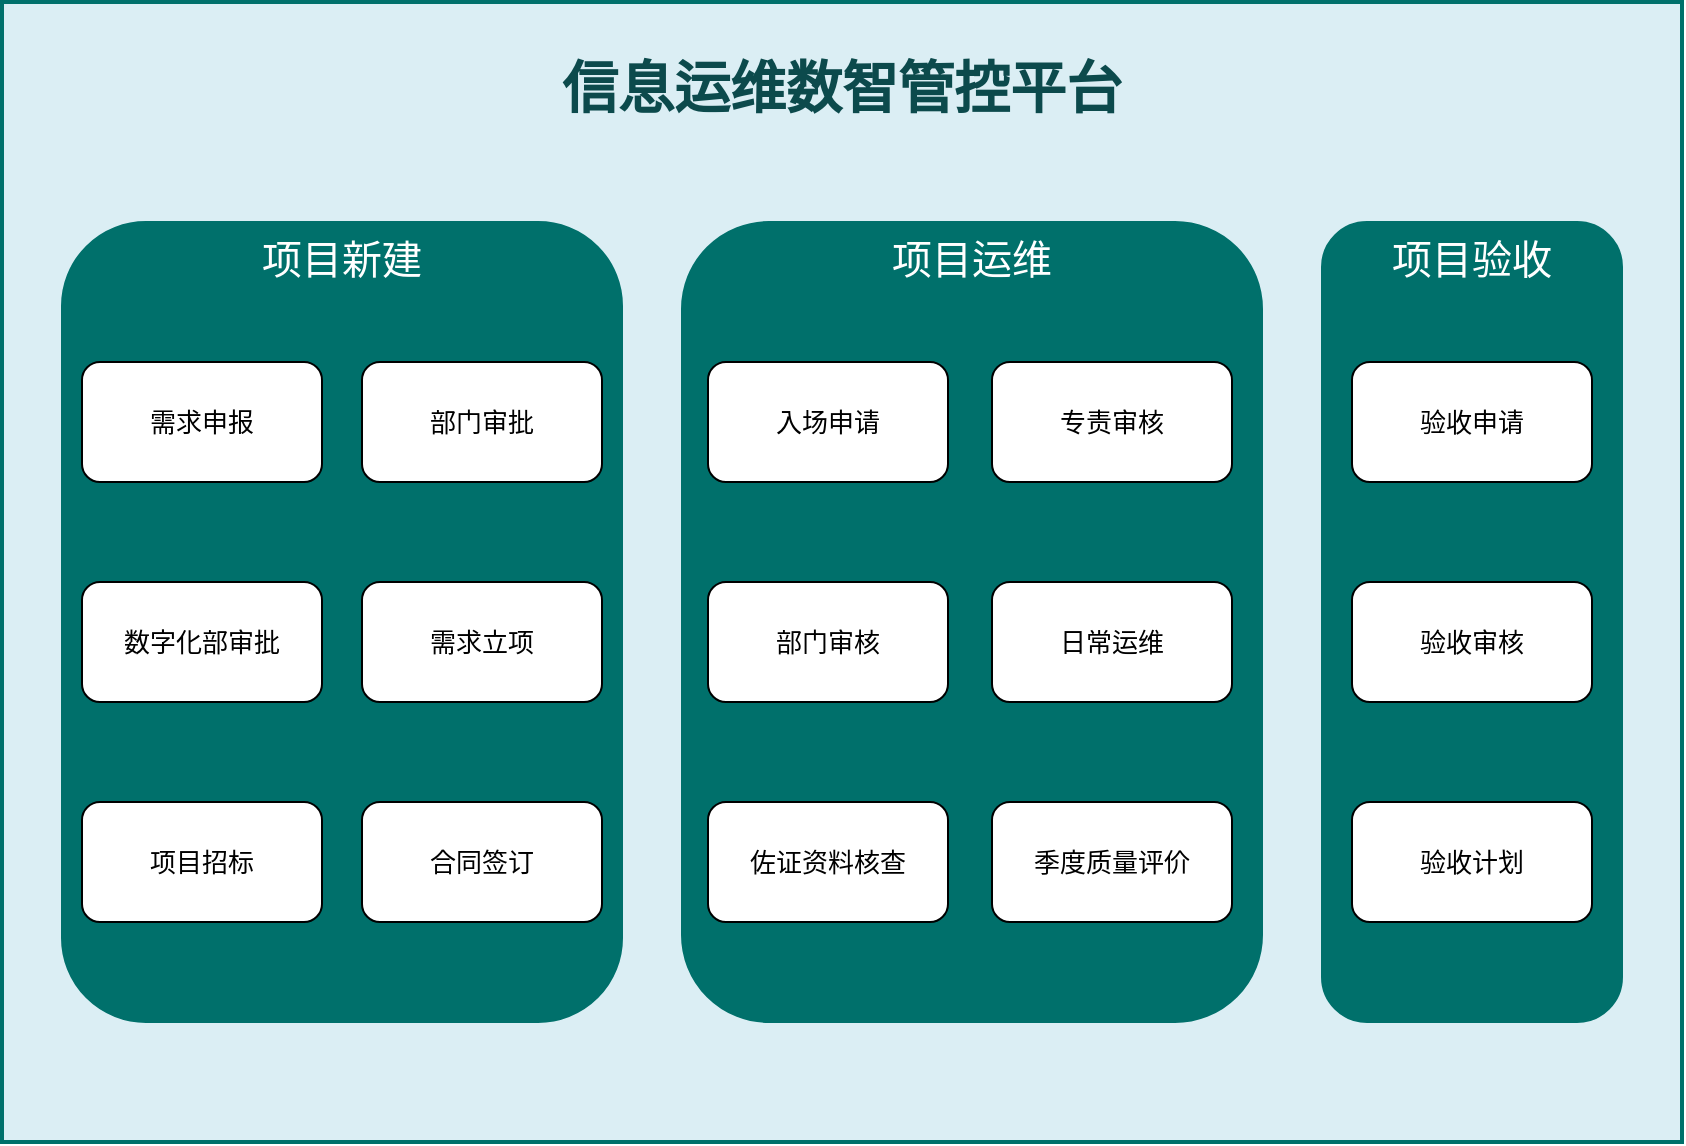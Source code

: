 <mxfile version="21.7.2" type="github">
  <diagram name="第 1 页" id="Ps2D1eNA88uoamYgQ0YJ">
    <mxGraphModel dx="2167" dy="1158" grid="1" gridSize="10" guides="1" tooltips="1" connect="1" arrows="1" fold="1" page="1" pageScale="1" pageWidth="1920" pageHeight="1200" math="0" shadow="0">
      <root>
        <mxCell id="0" />
        <mxCell id="1" parent="0" />
        <mxCell id="uwCnqsSgFnwAL1Oi17WA-2" value="信息运维数智管控平台" style="rounded=0;whiteSpace=wrap;html=1;verticalAlign=top;fontSize=28;spacingTop=20;strokeColor=#00706B;fillColor=#DBEEF4;fontColor=#0C4A4C;fontStyle=1;strokeWidth=2;" parent="1" vertex="1">
          <mxGeometry x="440" y="170" width="840" height="570" as="geometry" />
        </mxCell>
        <mxCell id="uwCnqsSgFnwAL1Oi17WA-3" value="项目新建" style="rounded=1;whiteSpace=wrap;html=1;fillColor=#00706B;fontColor=#FFFFFF;fontSize=20;strokeColor=#00706B;fontStyle=0;align=center;verticalAlign=top;" parent="1" vertex="1">
          <mxGeometry x="470" y="280" width="280" height="400" as="geometry" />
        </mxCell>
        <mxCell id="TOlJZ-k3IMX6XRpZ1SeO-2" value="需求申报" style="rounded=1;whiteSpace=wrap;html=1;fontSize=13;" vertex="1" parent="1">
          <mxGeometry x="480" y="350" width="120" height="60" as="geometry" />
        </mxCell>
        <mxCell id="TOlJZ-k3IMX6XRpZ1SeO-4" value="部门审批" style="rounded=1;whiteSpace=wrap;html=1;fontSize=13;" vertex="1" parent="1">
          <mxGeometry x="620" y="350" width="120" height="60" as="geometry" />
        </mxCell>
        <mxCell id="TOlJZ-k3IMX6XRpZ1SeO-5" value="数字化部审批" style="rounded=1;whiteSpace=wrap;html=1;fontSize=13;" vertex="1" parent="1">
          <mxGeometry x="480" y="460" width="120" height="60" as="geometry" />
        </mxCell>
        <mxCell id="TOlJZ-k3IMX6XRpZ1SeO-6" value="需求立项" style="rounded=1;whiteSpace=wrap;html=1;fontSize=13;" vertex="1" parent="1">
          <mxGeometry x="620" y="460" width="120" height="60" as="geometry" />
        </mxCell>
        <mxCell id="TOlJZ-k3IMX6XRpZ1SeO-9" value="项目招标" style="rounded=1;whiteSpace=wrap;html=1;fontSize=13;" vertex="1" parent="1">
          <mxGeometry x="480" y="570" width="120" height="60" as="geometry" />
        </mxCell>
        <mxCell id="TOlJZ-k3IMX6XRpZ1SeO-10" value="项目运维" style="rounded=1;whiteSpace=wrap;html=1;fillColor=#00706B;fontColor=#FFFFFF;fontSize=20;strokeColor=#00706B;fontStyle=0;align=center;verticalAlign=top;" vertex="1" parent="1">
          <mxGeometry x="780" y="280" width="290" height="400" as="geometry" />
        </mxCell>
        <mxCell id="TOlJZ-k3IMX6XRpZ1SeO-11" value="入场申请" style="rounded=1;whiteSpace=wrap;html=1;fontSize=13;" vertex="1" parent="1">
          <mxGeometry x="793" y="350" width="120" height="60" as="geometry" />
        </mxCell>
        <mxCell id="TOlJZ-k3IMX6XRpZ1SeO-12" value="专责审核" style="rounded=1;whiteSpace=wrap;html=1;fontSize=13;" vertex="1" parent="1">
          <mxGeometry x="935" y="350" width="120" height="60" as="geometry" />
        </mxCell>
        <mxCell id="TOlJZ-k3IMX6XRpZ1SeO-13" value="部门审核" style="rounded=1;whiteSpace=wrap;html=1;fontSize=13;" vertex="1" parent="1">
          <mxGeometry x="793" y="460" width="120" height="60" as="geometry" />
        </mxCell>
        <mxCell id="TOlJZ-k3IMX6XRpZ1SeO-14" value="项目验收" style="rounded=1;whiteSpace=wrap;html=1;fillColor=#00706B;fontColor=#FFFFFF;fontSize=20;strokeColor=#00706B;fontStyle=0;align=center;verticalAlign=top;" vertex="1" parent="1">
          <mxGeometry x="1100" y="280" width="150" height="400" as="geometry" />
        </mxCell>
        <mxCell id="TOlJZ-k3IMX6XRpZ1SeO-15" value="验收申请" style="rounded=1;whiteSpace=wrap;html=1;fontSize=13;" vertex="1" parent="1">
          <mxGeometry x="1115" y="350" width="120" height="60" as="geometry" />
        </mxCell>
        <mxCell id="TOlJZ-k3IMX6XRpZ1SeO-16" value="验收审核" style="rounded=1;whiteSpace=wrap;html=1;fontSize=13;" vertex="1" parent="1">
          <mxGeometry x="1115" y="460" width="120" height="60" as="geometry" />
        </mxCell>
        <mxCell id="TOlJZ-k3IMX6XRpZ1SeO-17" value="验收计划" style="rounded=1;whiteSpace=wrap;html=1;fontSize=13;" vertex="1" parent="1">
          <mxGeometry x="1115" y="570" width="120" height="60" as="geometry" />
        </mxCell>
        <mxCell id="TOlJZ-k3IMX6XRpZ1SeO-24" value="日常运维" style="rounded=1;whiteSpace=wrap;html=1;fontSize=13;" vertex="1" parent="1">
          <mxGeometry x="935" y="460" width="120" height="60" as="geometry" />
        </mxCell>
        <mxCell id="TOlJZ-k3IMX6XRpZ1SeO-25" value="季度质量评价" style="rounded=1;whiteSpace=wrap;html=1;fontSize=13;" vertex="1" parent="1">
          <mxGeometry x="935" y="570" width="120" height="60" as="geometry" />
        </mxCell>
        <mxCell id="TOlJZ-k3IMX6XRpZ1SeO-26" value="佐证资料核查" style="rounded=1;whiteSpace=wrap;html=1;fontSize=13;" vertex="1" parent="1">
          <mxGeometry x="793" y="570" width="120" height="60" as="geometry" />
        </mxCell>
        <mxCell id="TOlJZ-k3IMX6XRpZ1SeO-28" value="合同签订" style="rounded=1;whiteSpace=wrap;html=1;fontSize=13;" vertex="1" parent="1">
          <mxGeometry x="620" y="570" width="120" height="60" as="geometry" />
        </mxCell>
      </root>
    </mxGraphModel>
  </diagram>
</mxfile>
